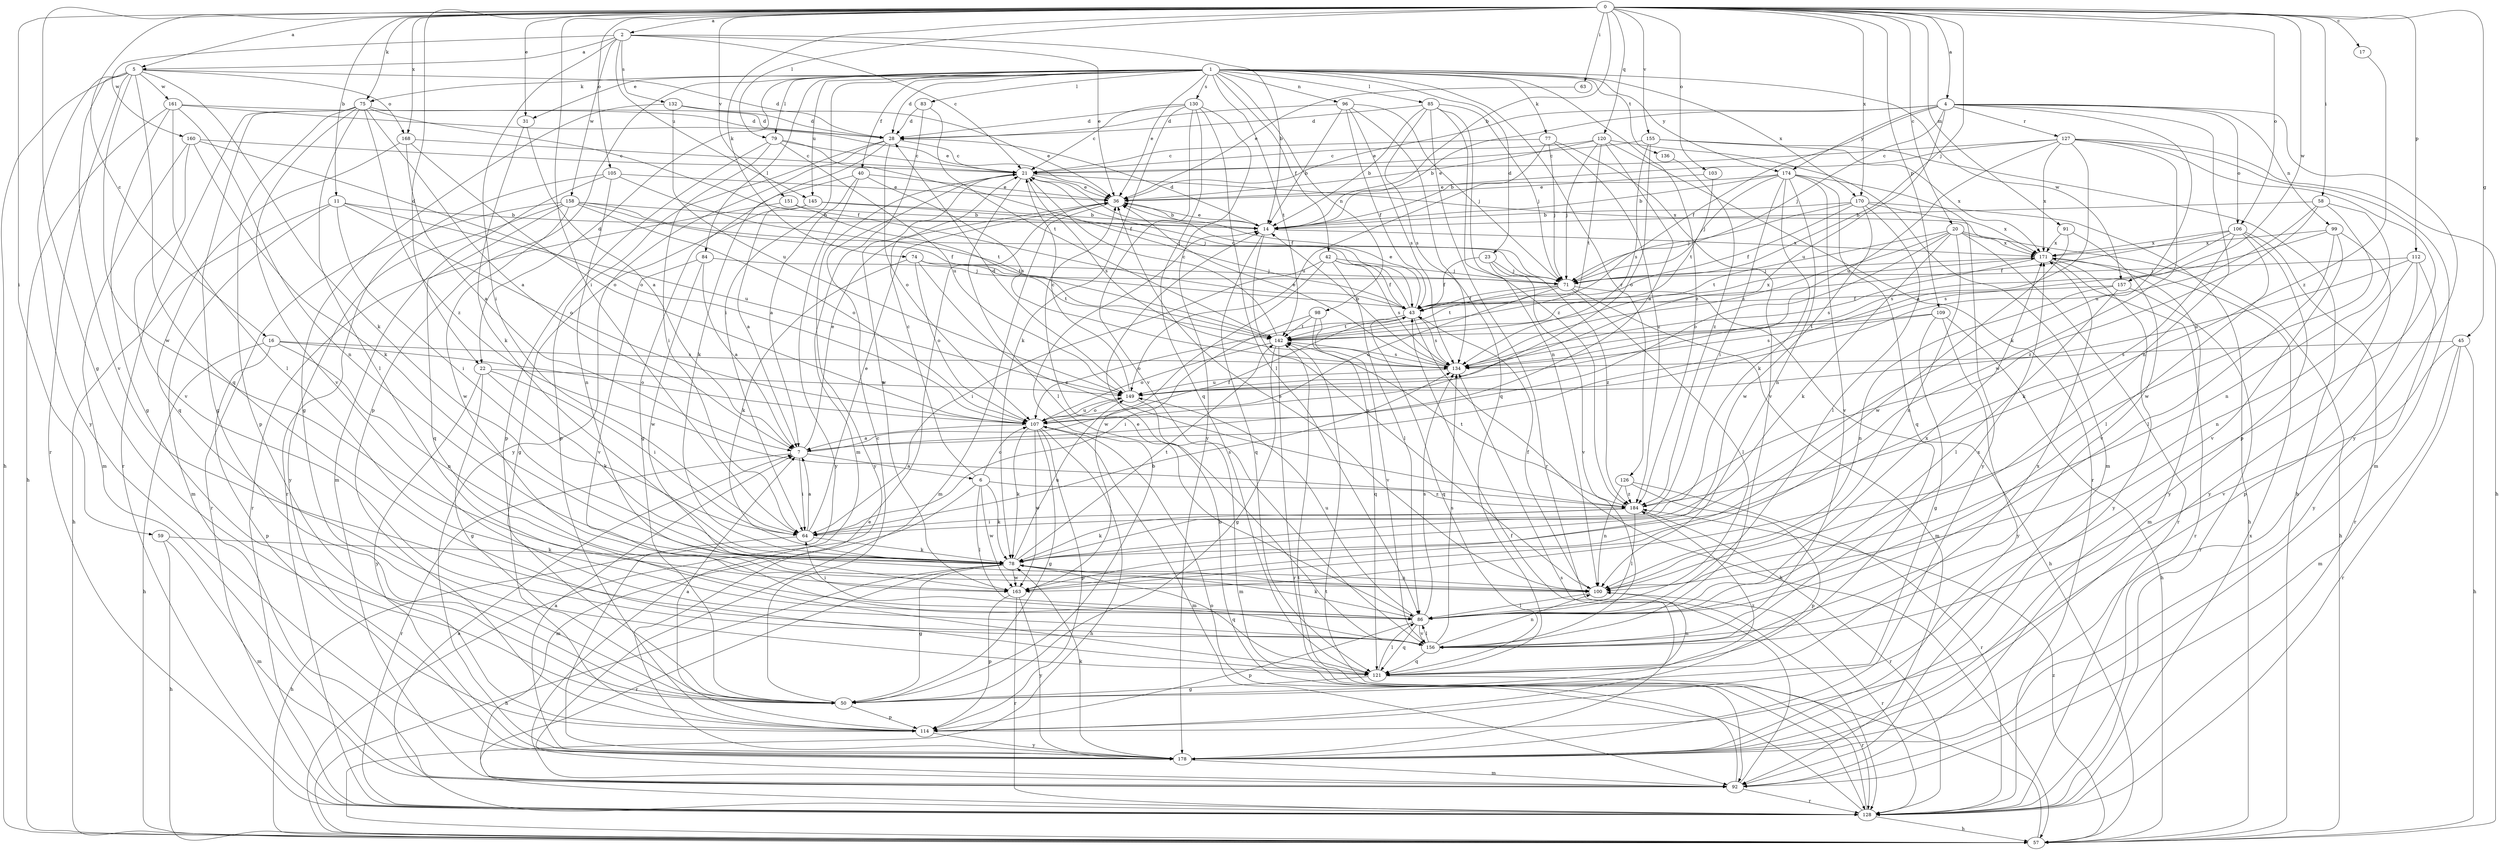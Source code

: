 strict digraph  {
0;
1;
2;
4;
5;
6;
7;
11;
14;
16;
17;
20;
21;
22;
23;
28;
31;
36;
40;
42;
43;
45;
50;
57;
58;
59;
63;
64;
71;
74;
75;
77;
78;
79;
83;
84;
85;
86;
91;
92;
96;
98;
99;
100;
103;
105;
106;
107;
109;
112;
114;
120;
121;
126;
127;
128;
130;
132;
134;
136;
142;
145;
149;
151;
155;
156;
157;
158;
160;
161;
163;
168;
170;
171;
174;
178;
184;
0 -> 2  [label=a];
0 -> 4  [label=a];
0 -> 5  [label=a];
0 -> 11  [label=b];
0 -> 14  [label=b];
0 -> 16  [label=c];
0 -> 17  [label=c];
0 -> 20  [label=c];
0 -> 22  [label=d];
0 -> 31  [label=e];
0 -> 45  [label=g];
0 -> 50  [label=g];
0 -> 58  [label=i];
0 -> 59  [label=i];
0 -> 63  [label=i];
0 -> 64  [label=i];
0 -> 71  [label=j];
0 -> 74  [label=k];
0 -> 75  [label=k];
0 -> 79  [label=l];
0 -> 91  [label=m];
0 -> 103  [label=o];
0 -> 105  [label=o];
0 -> 106  [label=o];
0 -> 109  [label=p];
0 -> 112  [label=p];
0 -> 120  [label=q];
0 -> 151  [label=v];
0 -> 155  [label=v];
0 -> 157  [label=w];
0 -> 168  [label=x];
0 -> 170  [label=x];
1 -> 22  [label=d];
1 -> 23  [label=d];
1 -> 28  [label=d];
1 -> 31  [label=e];
1 -> 36  [label=e];
1 -> 40  [label=f];
1 -> 42  [label=f];
1 -> 64  [label=i];
1 -> 75  [label=k];
1 -> 77  [label=k];
1 -> 79  [label=l];
1 -> 83  [label=l];
1 -> 84  [label=l];
1 -> 85  [label=l];
1 -> 96  [label=n];
1 -> 98  [label=n];
1 -> 114  [label=p];
1 -> 126  [label=r];
1 -> 130  [label=s];
1 -> 136  [label=t];
1 -> 142  [label=t];
1 -> 145  [label=u];
1 -> 157  [label=w];
1 -> 170  [label=x];
1 -> 174  [label=y];
1 -> 184  [label=z];
2 -> 5  [label=a];
2 -> 14  [label=b];
2 -> 21  [label=c];
2 -> 36  [label=e];
2 -> 64  [label=i];
2 -> 132  [label=s];
2 -> 145  [label=u];
2 -> 158  [label=w];
2 -> 160  [label=w];
4 -> 14  [label=b];
4 -> 36  [label=e];
4 -> 43  [label=f];
4 -> 71  [label=j];
4 -> 78  [label=k];
4 -> 99  [label=n];
4 -> 100  [label=n];
4 -> 106  [label=o];
4 -> 127  [label=r];
4 -> 149  [label=u];
4 -> 174  [label=y];
4 -> 178  [label=y];
5 -> 28  [label=d];
5 -> 57  [label=h];
5 -> 78  [label=k];
5 -> 121  [label=q];
5 -> 128  [label=r];
5 -> 156  [label=v];
5 -> 161  [label=w];
5 -> 163  [label=w];
5 -> 178  [label=y];
5 -> 168  [label=o];
6 -> 21  [label=c];
6 -> 78  [label=k];
6 -> 86  [label=l];
6 -> 92  [label=m];
6 -> 107  [label=o];
6 -> 163  [label=w];
6 -> 184  [label=z];
7 -> 6  [label=a];
7 -> 36  [label=e];
7 -> 43  [label=f];
7 -> 64  [label=i];
7 -> 128  [label=r];
11 -> 14  [label=b];
11 -> 57  [label=h];
11 -> 64  [label=i];
11 -> 92  [label=m];
11 -> 107  [label=o];
11 -> 149  [label=u];
14 -> 28  [label=d];
14 -> 36  [label=e];
14 -> 100  [label=n];
14 -> 121  [label=q];
14 -> 171  [label=x];
16 -> 57  [label=h];
16 -> 100  [label=n];
16 -> 107  [label=o];
16 -> 114  [label=p];
16 -> 134  [label=s];
17 -> 184  [label=z];
20 -> 57  [label=h];
20 -> 78  [label=k];
20 -> 100  [label=n];
20 -> 107  [label=o];
20 -> 128  [label=r];
20 -> 134  [label=s];
20 -> 142  [label=t];
20 -> 171  [label=x];
21 -> 36  [label=e];
21 -> 43  [label=f];
21 -> 86  [label=l];
21 -> 134  [label=s];
21 -> 163  [label=w];
21 -> 171  [label=x];
21 -> 178  [label=y];
22 -> 50  [label=g];
22 -> 64  [label=i];
22 -> 78  [label=k];
22 -> 149  [label=u];
22 -> 178  [label=y];
23 -> 43  [label=f];
23 -> 71  [label=j];
23 -> 156  [label=v];
23 -> 184  [label=z];
28 -> 21  [label=c];
28 -> 78  [label=k];
28 -> 107  [label=o];
28 -> 114  [label=p];
28 -> 178  [label=y];
31 -> 7  [label=a];
31 -> 78  [label=k];
36 -> 14  [label=b];
36 -> 92  [label=m];
40 -> 7  [label=a];
40 -> 36  [label=e];
40 -> 50  [label=g];
40 -> 134  [label=s];
40 -> 178  [label=y];
42 -> 43  [label=f];
42 -> 64  [label=i];
42 -> 71  [label=j];
42 -> 86  [label=l];
42 -> 134  [label=s];
42 -> 163  [label=w];
43 -> 21  [label=c];
43 -> 36  [label=e];
43 -> 57  [label=h];
43 -> 107  [label=o];
43 -> 121  [label=q];
43 -> 134  [label=s];
43 -> 142  [label=t];
43 -> 171  [label=x];
45 -> 57  [label=h];
45 -> 92  [label=m];
45 -> 128  [label=r];
45 -> 134  [label=s];
45 -> 156  [label=v];
50 -> 14  [label=b];
50 -> 21  [label=c];
50 -> 114  [label=p];
50 -> 184  [label=z];
57 -> 36  [label=e];
57 -> 142  [label=t];
57 -> 184  [label=z];
58 -> 14  [label=b];
58 -> 100  [label=n];
58 -> 149  [label=u];
58 -> 163  [label=w];
58 -> 184  [label=z];
59 -> 57  [label=h];
59 -> 78  [label=k];
59 -> 92  [label=m];
63 -> 36  [label=e];
64 -> 7  [label=a];
64 -> 36  [label=e];
64 -> 57  [label=h];
64 -> 78  [label=k];
64 -> 134  [label=s];
71 -> 43  [label=f];
71 -> 57  [label=h];
71 -> 86  [label=l];
71 -> 92  [label=m];
71 -> 107  [label=o];
71 -> 142  [label=t];
74 -> 71  [label=j];
74 -> 78  [label=k];
74 -> 107  [label=o];
74 -> 142  [label=t];
74 -> 184  [label=z];
75 -> 7  [label=a];
75 -> 28  [label=d];
75 -> 43  [label=f];
75 -> 50  [label=g];
75 -> 86  [label=l];
75 -> 114  [label=p];
75 -> 128  [label=r];
75 -> 156  [label=v];
75 -> 184  [label=z];
77 -> 21  [label=c];
77 -> 71  [label=j];
77 -> 149  [label=u];
77 -> 156  [label=v];
77 -> 184  [label=z];
78 -> 50  [label=g];
78 -> 57  [label=h];
78 -> 100  [label=n];
78 -> 121  [label=q];
78 -> 128  [label=r];
78 -> 142  [label=t];
78 -> 149  [label=u];
78 -> 163  [label=w];
79 -> 21  [label=c];
79 -> 43  [label=f];
79 -> 64  [label=i];
79 -> 114  [label=p];
79 -> 149  [label=u];
83 -> 28  [label=d];
83 -> 92  [label=m];
83 -> 142  [label=t];
84 -> 7  [label=a];
84 -> 71  [label=j];
84 -> 156  [label=v];
84 -> 163  [label=w];
85 -> 14  [label=b];
85 -> 28  [label=d];
85 -> 71  [label=j];
85 -> 100  [label=n];
85 -> 128  [label=r];
85 -> 134  [label=s];
85 -> 184  [label=z];
86 -> 64  [label=i];
86 -> 78  [label=k];
86 -> 114  [label=p];
86 -> 121  [label=q];
86 -> 134  [label=s];
86 -> 149  [label=u];
86 -> 156  [label=v];
86 -> 171  [label=x];
91 -> 156  [label=v];
91 -> 163  [label=w];
91 -> 171  [label=x];
92 -> 107  [label=o];
92 -> 128  [label=r];
92 -> 134  [label=s];
96 -> 14  [label=b];
96 -> 28  [label=d];
96 -> 43  [label=f];
96 -> 71  [label=j];
96 -> 121  [label=q];
96 -> 134  [label=s];
98 -> 64  [label=i];
98 -> 121  [label=q];
98 -> 142  [label=t];
98 -> 156  [label=v];
99 -> 86  [label=l];
99 -> 134  [label=s];
99 -> 156  [label=v];
99 -> 171  [label=x];
99 -> 178  [label=y];
100 -> 36  [label=e];
100 -> 43  [label=f];
100 -> 86  [label=l];
100 -> 128  [label=r];
103 -> 36  [label=e];
103 -> 71  [label=j];
105 -> 36  [label=e];
105 -> 92  [label=m];
105 -> 100  [label=n];
105 -> 128  [label=r];
105 -> 142  [label=t];
106 -> 43  [label=f];
106 -> 78  [label=k];
106 -> 86  [label=l];
106 -> 128  [label=r];
106 -> 134  [label=s];
106 -> 171  [label=x];
106 -> 178  [label=y];
107 -> 7  [label=a];
107 -> 50  [label=g];
107 -> 57  [label=h];
107 -> 78  [label=k];
107 -> 92  [label=m];
107 -> 114  [label=p];
107 -> 149  [label=u];
107 -> 163  [label=w];
109 -> 50  [label=g];
109 -> 57  [label=h];
109 -> 134  [label=s];
109 -> 142  [label=t];
109 -> 178  [label=y];
112 -> 71  [label=j];
112 -> 100  [label=n];
112 -> 114  [label=p];
112 -> 149  [label=u];
112 -> 178  [label=y];
114 -> 7  [label=a];
114 -> 178  [label=y];
120 -> 7  [label=a];
120 -> 21  [label=c];
120 -> 36  [label=e];
120 -> 71  [label=j];
120 -> 92  [label=m];
120 -> 128  [label=r];
120 -> 142  [label=t];
121 -> 50  [label=g];
121 -> 86  [label=l];
121 -> 100  [label=n];
121 -> 128  [label=r];
121 -> 171  [label=x];
126 -> 100  [label=n];
126 -> 114  [label=p];
126 -> 128  [label=r];
126 -> 184  [label=z];
127 -> 7  [label=a];
127 -> 14  [label=b];
127 -> 21  [label=c];
127 -> 57  [label=h];
127 -> 92  [label=m];
127 -> 114  [label=p];
127 -> 149  [label=u];
127 -> 163  [label=w];
127 -> 171  [label=x];
128 -> 7  [label=a];
128 -> 14  [label=b];
128 -> 57  [label=h];
128 -> 142  [label=t];
128 -> 171  [label=x];
130 -> 21  [label=c];
130 -> 28  [label=d];
130 -> 78  [label=k];
130 -> 86  [label=l];
130 -> 121  [label=q];
130 -> 156  [label=v];
130 -> 178  [label=y];
132 -> 28  [label=d];
132 -> 36  [label=e];
132 -> 50  [label=g];
132 -> 149  [label=u];
134 -> 14  [label=b];
134 -> 36  [label=e];
134 -> 149  [label=u];
136 -> 184  [label=z];
142 -> 21  [label=c];
142 -> 50  [label=g];
142 -> 107  [label=o];
142 -> 128  [label=r];
142 -> 134  [label=s];
145 -> 7  [label=a];
145 -> 14  [label=b];
145 -> 50  [label=g];
145 -> 71  [label=j];
149 -> 21  [label=c];
149 -> 28  [label=d];
149 -> 92  [label=m];
149 -> 107  [label=o];
151 -> 14  [label=b];
151 -> 128  [label=r];
151 -> 142  [label=t];
155 -> 21  [label=c];
155 -> 57  [label=h];
155 -> 107  [label=o];
155 -> 134  [label=s];
155 -> 171  [label=x];
156 -> 36  [label=e];
156 -> 86  [label=l];
156 -> 100  [label=n];
156 -> 121  [label=q];
156 -> 134  [label=s];
156 -> 171  [label=x];
157 -> 43  [label=f];
157 -> 86  [label=l];
157 -> 100  [label=n];
157 -> 128  [label=r];
158 -> 14  [label=b];
158 -> 43  [label=f];
158 -> 71  [label=j];
158 -> 107  [label=o];
158 -> 121  [label=q];
158 -> 128  [label=r];
158 -> 163  [label=w];
158 -> 178  [label=y];
160 -> 21  [label=c];
160 -> 78  [label=k];
160 -> 92  [label=m];
160 -> 107  [label=o];
160 -> 156  [label=v];
161 -> 28  [label=d];
161 -> 36  [label=e];
161 -> 50  [label=g];
161 -> 57  [label=h];
161 -> 86  [label=l];
161 -> 100  [label=n];
163 -> 114  [label=p];
163 -> 128  [label=r];
163 -> 178  [label=y];
168 -> 7  [label=a];
168 -> 21  [label=c];
168 -> 107  [label=o];
168 -> 121  [label=q];
170 -> 14  [label=b];
170 -> 43  [label=f];
170 -> 57  [label=h];
170 -> 71  [label=j];
170 -> 86  [label=l];
170 -> 163  [label=w];
170 -> 171  [label=x];
171 -> 71  [label=j];
171 -> 92  [label=m];
171 -> 128  [label=r];
171 -> 134  [label=s];
171 -> 178  [label=y];
174 -> 14  [label=b];
174 -> 36  [label=e];
174 -> 64  [label=i];
174 -> 78  [label=k];
174 -> 100  [label=n];
174 -> 121  [label=q];
174 -> 142  [label=t];
174 -> 156  [label=v];
174 -> 178  [label=y];
178 -> 7  [label=a];
178 -> 43  [label=f];
178 -> 78  [label=k];
178 -> 92  [label=m];
184 -> 64  [label=i];
184 -> 78  [label=k];
184 -> 86  [label=l];
184 -> 128  [label=r];
184 -> 142  [label=t];
}
